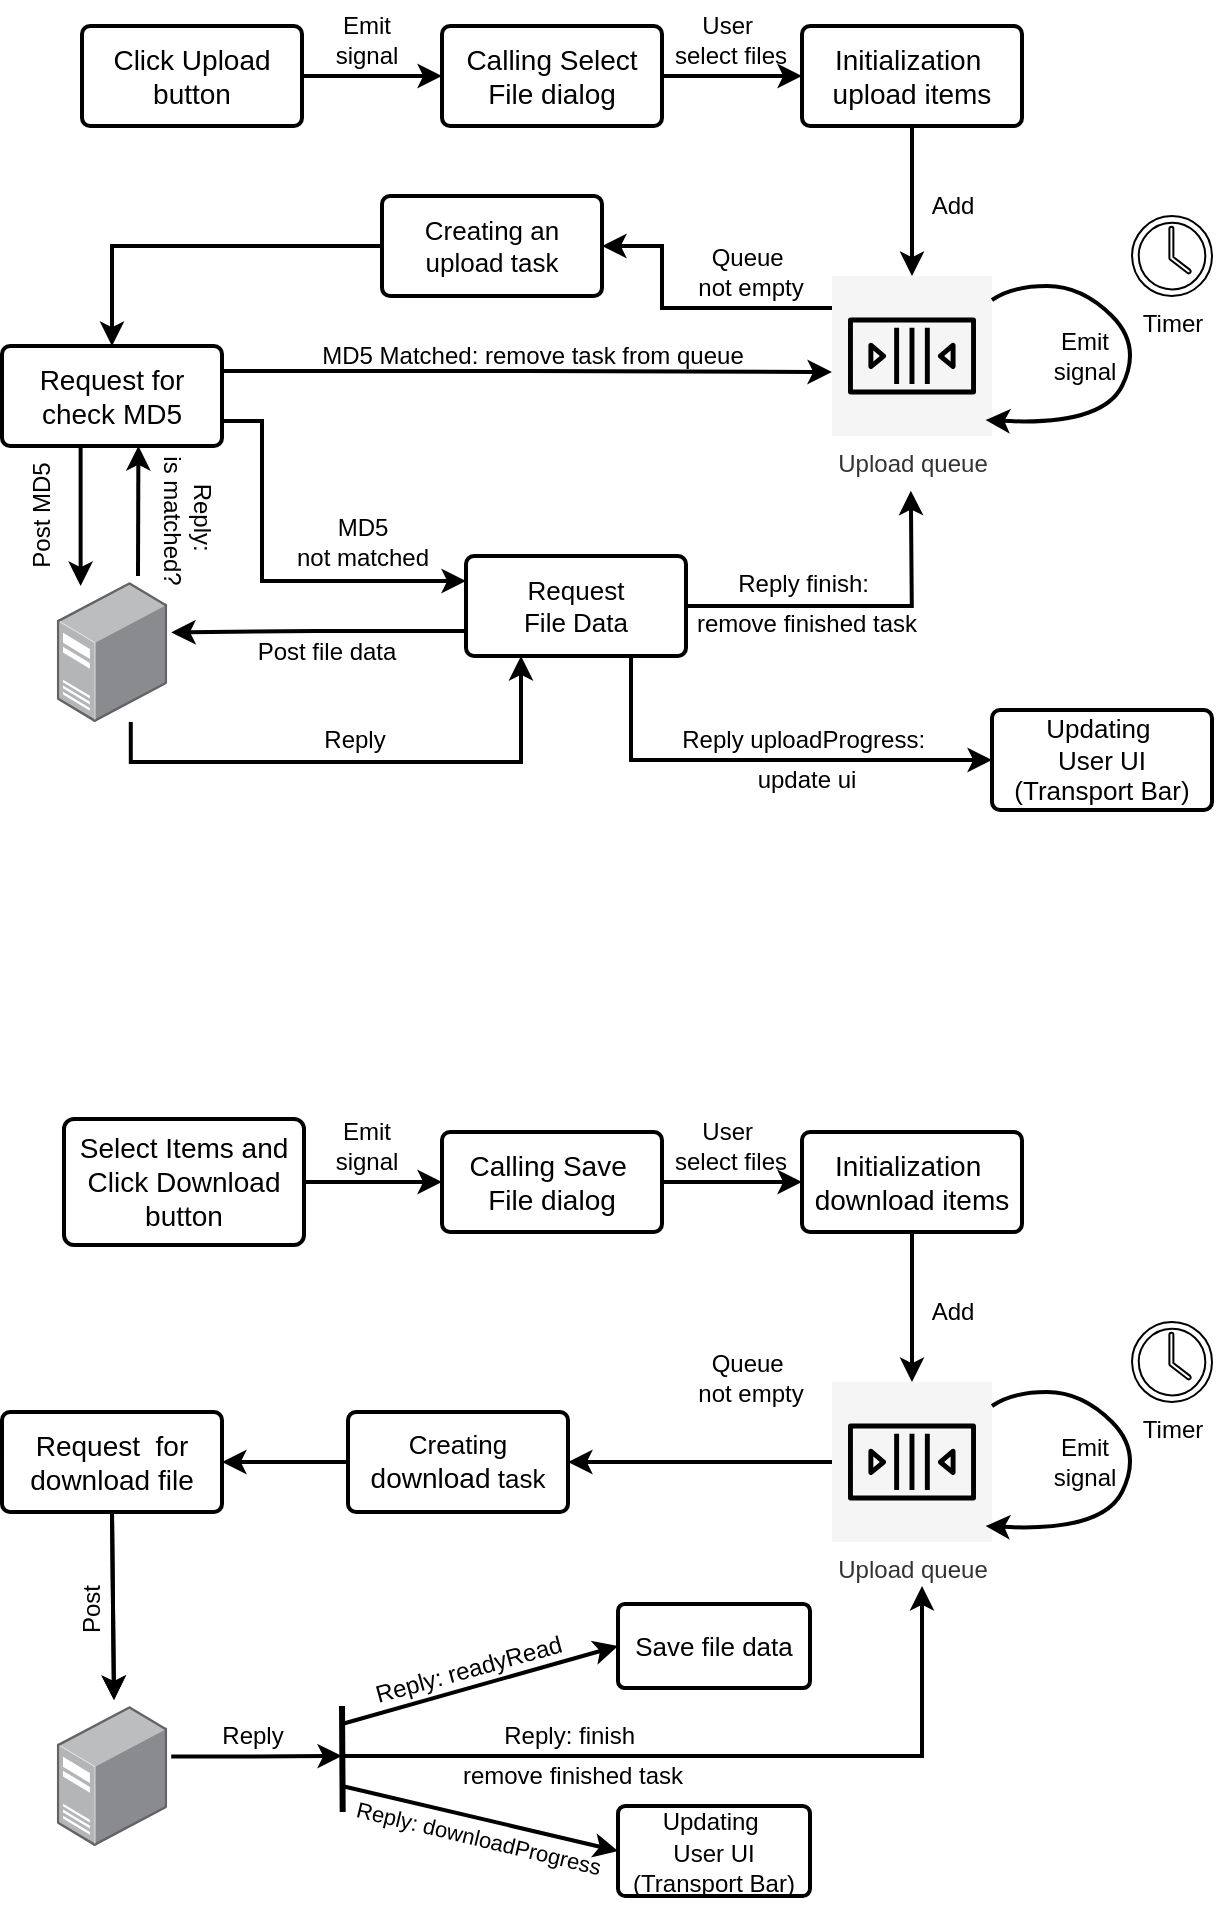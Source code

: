 <mxfile version="25.0.2">
  <diagram name="第 1 页" id="OXgPkk0Q8eWyDVYDTGrJ">
    <mxGraphModel dx="1146" dy="902" grid="1" gridSize="10" guides="1" tooltips="1" connect="1" arrows="1" fold="1" page="1" pageScale="1" pageWidth="1169" pageHeight="827" math="0" shadow="0">
      <root>
        <mxCell id="0" />
        <mxCell id="1" parent="0" />
        <mxCell id="JF9u76Ok7krRID_aZsNp-29" value="" style="edgeStyle=orthogonalEdgeStyle;rounded=0;orthogonalLoop=1;jettySize=auto;html=1;exitX=0;exitY=0.2;exitDx=0;exitDy=0;exitPerimeter=0;strokeWidth=2;" edge="1" parent="1" source="JF9u76Ok7krRID_aZsNp-7" target="JF9u76Ok7krRID_aZsNp-16">
          <mxGeometry relative="1" as="geometry">
            <Array as="points">
              <mxPoint x="480" y="301" />
              <mxPoint x="480" y="270" />
            </Array>
          </mxGeometry>
        </mxCell>
        <mxCell id="JF9u76Ok7krRID_aZsNp-7" value="Upload queue" style="sketch=0;outlineConnect=0;dashed=0;verticalLabelPosition=bottom;verticalAlign=top;align=center;html=1;fontSize=12;fontStyle=0;aspect=fixed;shape=mxgraph.aws4.resourceIcon;resIcon=mxgraph.aws4.queue;points=[[0,0.2,0,0,0],[0,0.4,0,0,0],[0,0.5,0,0,0],[0,0.6,0,0,0],[0,0.8,0,0,0],[0.96,0.9,0,0,0]];fillColor=#f5f5f5;fontColor=#333333;strokeColor=#000000;" vertex="1" parent="1">
          <mxGeometry x="565" y="285" width="80" height="80" as="geometry" />
        </mxCell>
        <mxCell id="JF9u76Ok7krRID_aZsNp-12" value="" style="curved=1;endArrow=classic;html=1;rounded=0;entryX=0.96;entryY=0.9;entryDx=0;entryDy=0;entryPerimeter=0;strokeWidth=2;" edge="1" parent="1" target="JF9u76Ok7krRID_aZsNp-7">
          <mxGeometry width="50" height="50" relative="1" as="geometry">
            <mxPoint x="645" y="297" as="sourcePoint" />
            <mxPoint x="670" y="380" as="targetPoint" />
            <Array as="points">
              <mxPoint x="655" y="290" />
              <mxPoint x="690" y="290" />
              <mxPoint x="720" y="320" />
              <mxPoint x="700" y="360" />
            </Array>
          </mxGeometry>
        </mxCell>
        <mxCell id="JF9u76Ok7krRID_aZsNp-10" value="Timer" style="sketch=0;pointerEvents=1;shadow=0;dashed=0;html=1;labelPosition=center;verticalLabelPosition=bottom;verticalAlign=top;outlineConnect=0;align=center;shape=mxgraph.office.concepts.clock;" vertex="1" parent="1">
          <mxGeometry x="715" y="255" width="40" height="40" as="geometry" />
        </mxCell>
        <mxCell id="JF9u76Ok7krRID_aZsNp-26" value="" style="edgeStyle=orthogonalEdgeStyle;rounded=0;orthogonalLoop=1;jettySize=auto;html=1;strokeWidth=2;" edge="1" parent="1" source="JF9u76Ok7krRID_aZsNp-14" target="JF9u76Ok7krRID_aZsNp-15">
          <mxGeometry relative="1" as="geometry" />
        </mxCell>
        <mxCell id="JF9u76Ok7krRID_aZsNp-14" value="&lt;span style=&quot;font-size: 14px;&quot;&gt;Click Upload button&lt;/span&gt;" style="rounded=1;whiteSpace=wrap;html=1;arcSize=8;strokeWidth=2;" vertex="1" parent="1">
          <mxGeometry x="190" y="160" width="110" height="50" as="geometry" />
        </mxCell>
        <mxCell id="JF9u76Ok7krRID_aZsNp-27" value="" style="edgeStyle=orthogonalEdgeStyle;rounded=0;orthogonalLoop=1;jettySize=auto;html=1;strokeWidth=2;" edge="1" parent="1" source="JF9u76Ok7krRID_aZsNp-15" target="JF9u76Ok7krRID_aZsNp-17">
          <mxGeometry relative="1" as="geometry" />
        </mxCell>
        <mxCell id="JF9u76Ok7krRID_aZsNp-15" value="&lt;span style=&quot;font-size: 14px;&quot;&gt;Calling Select File dialog&lt;/span&gt;" style="rounded=1;whiteSpace=wrap;html=1;arcSize=8;strokeWidth=2;" vertex="1" parent="1">
          <mxGeometry x="370" y="160" width="110" height="50" as="geometry" />
        </mxCell>
        <mxCell id="JF9u76Ok7krRID_aZsNp-16" value="Creating an upload task" style="rounded=1;whiteSpace=wrap;html=1;arcSize=8;strokeWidth=2;fontSize=13;" vertex="1" parent="1">
          <mxGeometry x="340" y="245" width="110" height="50" as="geometry" />
        </mxCell>
        <mxCell id="JF9u76Ok7krRID_aZsNp-28" value="" style="edgeStyle=orthogonalEdgeStyle;rounded=0;orthogonalLoop=1;jettySize=auto;html=1;strokeWidth=2;" edge="1" parent="1" source="JF9u76Ok7krRID_aZsNp-17" target="JF9u76Ok7krRID_aZsNp-7">
          <mxGeometry relative="1" as="geometry" />
        </mxCell>
        <mxCell id="JF9u76Ok7krRID_aZsNp-17" value="&lt;span style=&quot;font-size: 14px;&quot;&gt;Initialization&amp;nbsp;&lt;/span&gt;&lt;div&gt;&lt;span style=&quot;font-size: 14px;&quot;&gt;upload items&lt;/span&gt;&lt;/div&gt;" style="rounded=1;whiteSpace=wrap;html=1;arcSize=8;strokeWidth=2;" vertex="1" parent="1">
          <mxGeometry x="550" y="160" width="110" height="50" as="geometry" />
        </mxCell>
        <mxCell id="JF9u76Ok7krRID_aZsNp-48" style="edgeStyle=orthogonalEdgeStyle;rounded=0;orthogonalLoop=1;jettySize=auto;html=1;exitX=1;exitY=0.75;exitDx=0;exitDy=0;exitPerimeter=0;entryX=0;entryY=0.25;entryDx=0;entryDy=0;strokeWidth=2;" edge="1" parent="1" source="JF9u76Ok7krRID_aZsNp-18" target="JF9u76Ok7krRID_aZsNp-39">
          <mxGeometry relative="1" as="geometry">
            <Array as="points">
              <mxPoint x="280" y="358" />
              <mxPoint x="280" y="438" />
            </Array>
          </mxGeometry>
        </mxCell>
        <mxCell id="JF9u76Ok7krRID_aZsNp-18" value="Request for check&amp;nbsp;&lt;span style=&quot;background-color: initial;&quot;&gt;MD5&lt;/span&gt;" style="rounded=1;whiteSpace=wrap;html=1;arcSize=8;strokeWidth=2;fontSize=14;points=[[0,0,0,0,0],[0,0.25,0,0,0],[0,0.5,0,0,0],[0,0.75,0,0,0],[0,1,0,0,0],[0.25,0,0,0,0],[0.25,1,0,0,0],[0.33,0,0,0,0],[0.38,1,0,0,0],[0.5,0,0,0,0],[0.5,1,0,0,0],[0.62,1,0,0,0],[0.67,0,0,0,0],[0.75,0,0,0,0],[0.75,1,0,0,0],[1,0,0,0,0],[1,0.25,0,0,0],[1,0.5,0,0,0],[1,0.75,0,0,0],[1,1,0,0,0]];" vertex="1" parent="1">
          <mxGeometry x="150" y="320" width="110" height="50" as="geometry" />
        </mxCell>
        <mxCell id="JF9u76Ok7krRID_aZsNp-47" style="edgeStyle=orthogonalEdgeStyle;rounded=0;orthogonalLoop=1;jettySize=auto;html=1;exitX=0.67;exitY=1;exitDx=0;exitDy=0;exitPerimeter=0;entryX=0.25;entryY=1;entryDx=0;entryDy=0;strokeWidth=2;" edge="1" parent="1" source="JF9u76Ok7krRID_aZsNp-19" target="JF9u76Ok7krRID_aZsNp-39">
          <mxGeometry relative="1" as="geometry" />
        </mxCell>
        <mxCell id="JF9u76Ok7krRID_aZsNp-19" value="" style="image;points=[[0,0.33,0,0,0],[0,0.67,0,0,0],[0.33,0,0,0,0],[0.33,1,0,0,0],[0.67,0,0,0,0],[0.67,1,0,0,0],[1,0.36,0,2,0],[1,0.61,0,2,0]];aspect=fixed;html=1;align=center;shadow=0;dashed=0;image=img/lib/allied_telesis/computer_and_terminals/Server_Desktop.svg;" vertex="1" parent="1">
          <mxGeometry x="177.39" y="438" width="55.22" height="70" as="geometry" />
        </mxCell>
        <mxCell id="JF9u76Ok7krRID_aZsNp-23" value="Post MD5" style="text;html=1;align=center;verticalAlign=middle;resizable=0;points=[];autosize=1;strokeColor=none;fillColor=none;rotation=-90;" vertex="1" parent="1">
          <mxGeometry x="130" y="390" width="80" height="30" as="geometry" />
        </mxCell>
        <mxCell id="JF9u76Ok7krRID_aZsNp-49" style="edgeStyle=orthogonalEdgeStyle;rounded=0;orthogonalLoop=1;jettySize=auto;html=1;exitX=1;exitY=0.5;exitDx=0;exitDy=0;strokeWidth=2;" edge="1" parent="1" source="JF9u76Ok7krRID_aZsNp-39">
          <mxGeometry relative="1" as="geometry">
            <mxPoint x="604.414" y="392.345" as="targetPoint" />
          </mxGeometry>
        </mxCell>
        <mxCell id="JF9u76Ok7krRID_aZsNp-68" style="edgeStyle=orthogonalEdgeStyle;rounded=0;orthogonalLoop=1;jettySize=auto;html=1;exitX=0.75;exitY=1;exitDx=0;exitDy=0;entryX=0;entryY=0.5;entryDx=0;entryDy=0;strokeWidth=2;" edge="1" parent="1" source="JF9u76Ok7krRID_aZsNp-39" target="JF9u76Ok7krRID_aZsNp-64">
          <mxGeometry relative="1" as="geometry" />
        </mxCell>
        <mxCell id="JF9u76Ok7krRID_aZsNp-39" value="Request&lt;div&gt;File Data&lt;/div&gt;" style="rounded=1;whiteSpace=wrap;html=1;arcSize=8;strokeWidth=2;fontSize=13;" vertex="1" parent="1">
          <mxGeometry x="382" y="425" width="110" height="50" as="geometry" />
        </mxCell>
        <mxCell id="JF9u76Ok7krRID_aZsNp-43" style="edgeStyle=orthogonalEdgeStyle;rounded=0;orthogonalLoop=1;jettySize=auto;html=1;exitX=0;exitY=0.5;exitDx=0;exitDy=0;entryX=0.5;entryY=0;entryDx=0;entryDy=0;entryPerimeter=0;strokeWidth=2;" edge="1" parent="1" source="JF9u76Ok7krRID_aZsNp-16" target="JF9u76Ok7krRID_aZsNp-18">
          <mxGeometry relative="1" as="geometry" />
        </mxCell>
        <mxCell id="JF9u76Ok7krRID_aZsNp-45" style="edgeStyle=orthogonalEdgeStyle;rounded=0;orthogonalLoop=1;jettySize=auto;html=1;exitX=1;exitY=0.25;exitDx=0;exitDy=0;exitPerimeter=0;entryX=0;entryY=0.6;entryDx=0;entryDy=0;entryPerimeter=0;strokeWidth=2;" edge="1" parent="1" source="JF9u76Ok7krRID_aZsNp-18" target="JF9u76Ok7krRID_aZsNp-7">
          <mxGeometry relative="1" as="geometry">
            <Array as="points">
              <mxPoint x="412" y="332" />
            </Array>
          </mxGeometry>
        </mxCell>
        <mxCell id="JF9u76Ok7krRID_aZsNp-46" style="edgeStyle=orthogonalEdgeStyle;rounded=0;orthogonalLoop=1;jettySize=auto;html=1;exitX=0;exitY=0.75;exitDx=0;exitDy=0;entryX=1;entryY=0.36;entryDx=2;entryDy=0;entryPerimeter=0;strokeWidth=2;" edge="1" parent="1" source="JF9u76Ok7krRID_aZsNp-39" target="JF9u76Ok7krRID_aZsNp-19">
          <mxGeometry relative="1" as="geometry" />
        </mxCell>
        <mxCell id="JF9u76Ok7krRID_aZsNp-50" value="" style="endArrow=classic;html=1;rounded=0;strokeWidth=2;" edge="1" parent="1">
          <mxGeometry width="50" height="50" relative="1" as="geometry">
            <mxPoint x="189.31" y="370" as="sourcePoint" />
            <mxPoint x="189.31" y="440" as="targetPoint" />
          </mxGeometry>
        </mxCell>
        <mxCell id="JF9u76Ok7krRID_aZsNp-51" value="" style="endArrow=classic;html=1;rounded=0;entryX=0.62;entryY=1;entryDx=0;entryDy=0;entryPerimeter=0;strokeWidth=2;" edge="1" parent="1" target="JF9u76Ok7krRID_aZsNp-18">
          <mxGeometry width="50" height="50" relative="1" as="geometry">
            <mxPoint x="218" y="435" as="sourcePoint" />
            <mxPoint x="220" y="440" as="targetPoint" />
          </mxGeometry>
        </mxCell>
        <mxCell id="JF9u76Ok7krRID_aZsNp-52" value="Emit&lt;div&gt;signal&lt;/div&gt;" style="text;html=1;align=center;verticalAlign=middle;resizable=0;points=[];autosize=1;strokeColor=none;fillColor=none;" vertex="1" parent="1">
          <mxGeometry x="307" y="147" width="50" height="40" as="geometry" />
        </mxCell>
        <mxCell id="JF9u76Ok7krRID_aZsNp-54" value="User&amp;nbsp;&lt;div&gt;select files&lt;/div&gt;" style="text;html=1;align=center;verticalAlign=middle;resizable=0;points=[];autosize=1;strokeColor=none;fillColor=none;" vertex="1" parent="1">
          <mxGeometry x="474" y="147" width="80" height="40" as="geometry" />
        </mxCell>
        <mxCell id="JF9u76Ok7krRID_aZsNp-55" value="Add" style="text;html=1;align=center;verticalAlign=middle;resizable=0;points=[];autosize=1;strokeColor=none;fillColor=none;" vertex="1" parent="1">
          <mxGeometry x="605" y="235" width="40" height="30" as="geometry" />
        </mxCell>
        <mxCell id="JF9u76Ok7krRID_aZsNp-56" value="Emit&lt;div&gt;signal&lt;/div&gt;" style="text;html=1;align=center;verticalAlign=middle;resizable=0;points=[];autosize=1;strokeColor=none;fillColor=none;" vertex="1" parent="1">
          <mxGeometry x="666" y="305" width="50" height="40" as="geometry" />
        </mxCell>
        <mxCell id="JF9u76Ok7krRID_aZsNp-57" value="Queue&amp;nbsp;&lt;div&gt;not empty&lt;/div&gt;" style="text;html=1;align=center;verticalAlign=middle;resizable=0;points=[];autosize=1;strokeColor=none;fillColor=none;" vertex="1" parent="1">
          <mxGeometry x="484" y="263" width="80" height="40" as="geometry" />
        </mxCell>
        <mxCell id="JF9u76Ok7krRID_aZsNp-58" value="Reply:&amp;nbsp;&lt;div&gt;is matched?&lt;/div&gt;" style="text;html=1;align=center;verticalAlign=middle;resizable=0;points=[];autosize=1;strokeColor=none;fillColor=none;rotation=90;" vertex="1" parent="1">
          <mxGeometry x="198" y="387" width="90" height="40" as="geometry" />
        </mxCell>
        <mxCell id="JF9u76Ok7krRID_aZsNp-59" value="MD5 Matched: remove task from queue" style="text;html=1;align=center;verticalAlign=middle;resizable=0;points=[];autosize=1;strokeColor=none;fillColor=none;" vertex="1" parent="1">
          <mxGeometry x="300" y="310" width="230" height="30" as="geometry" />
        </mxCell>
        <mxCell id="JF9u76Ok7krRID_aZsNp-61" value="MD5&lt;div&gt;not matched&lt;/div&gt;" style="text;html=1;align=center;verticalAlign=middle;resizable=0;points=[];autosize=1;strokeColor=none;fillColor=none;" vertex="1" parent="1">
          <mxGeometry x="285" y="398" width="90" height="40" as="geometry" />
        </mxCell>
        <mxCell id="JF9u76Ok7krRID_aZsNp-62" value="Post file data" style="text;html=1;align=center;verticalAlign=middle;resizable=0;points=[];autosize=1;strokeColor=none;fillColor=none;" vertex="1" parent="1">
          <mxGeometry x="267" y="458" width="90" height="30" as="geometry" />
        </mxCell>
        <mxCell id="JF9u76Ok7krRID_aZsNp-63" value="Reply" style="text;html=1;align=center;verticalAlign=middle;resizable=0;points=[];autosize=1;strokeColor=none;fillColor=none;" vertex="1" parent="1">
          <mxGeometry x="301" y="502" width="50" height="30" as="geometry" />
        </mxCell>
        <mxCell id="JF9u76Ok7krRID_aZsNp-64" value="Updating&amp;nbsp;&lt;div&gt;User UI&lt;/div&gt;&lt;div&gt;(Transport Bar)&lt;/div&gt;" style="rounded=1;whiteSpace=wrap;html=1;arcSize=8;strokeWidth=2;fontSize=13;" vertex="1" parent="1">
          <mxGeometry x="645" y="502" width="110" height="50" as="geometry" />
        </mxCell>
        <mxCell id="JF9u76Ok7krRID_aZsNp-67" value="&lt;div style=&quot;line-height: 160%;&quot;&gt;&lt;span style=&quot;background-color: initial;&quot;&gt;Reply&lt;/span&gt;&amp;nbsp;finish:&amp;nbsp;&lt;div&gt;remove finished task&lt;/div&gt;&lt;/div&gt;" style="text;html=1;align=center;verticalAlign=middle;resizable=0;points=[];autosize=1;strokeColor=none;fillColor=none;" vertex="1" parent="1">
          <mxGeometry x="487" y="424" width="130" height="50" as="geometry" />
        </mxCell>
        <mxCell id="JF9u76Ok7krRID_aZsNp-69" value="&lt;div style=&quot;line-height: 160%;&quot;&gt;Reply uploadProgress:&amp;nbsp;&lt;div&gt;update ui&lt;/div&gt;&lt;/div&gt;" style="text;html=1;align=center;verticalAlign=middle;resizable=0;points=[];autosize=1;strokeColor=none;fillColor=none;" vertex="1" parent="1">
          <mxGeometry x="477" y="502" width="150" height="50" as="geometry" />
        </mxCell>
        <mxCell id="JF9u76Ok7krRID_aZsNp-116" style="edgeStyle=orthogonalEdgeStyle;rounded=0;orthogonalLoop=1;jettySize=auto;html=1;exitX=0;exitY=0.5;exitDx=0;exitDy=0;exitPerimeter=0;strokeWidth=2;" edge="1" parent="1" source="JF9u76Ok7krRID_aZsNp-71" target="JF9u76Ok7krRID_aZsNp-78">
          <mxGeometry relative="1" as="geometry" />
        </mxCell>
        <mxCell id="JF9u76Ok7krRID_aZsNp-71" value="Upload queue" style="sketch=0;outlineConnect=0;dashed=0;verticalLabelPosition=bottom;verticalAlign=top;align=center;html=1;fontSize=12;fontStyle=0;aspect=fixed;shape=mxgraph.aws4.resourceIcon;resIcon=mxgraph.aws4.queue;points=[[0,0.2,0,0,0],[0,0.4,0,0,0],[0,0.5,0,0,0],[0,0.6,0,0,0],[0,0.8,0,0,0],[0.96,0.9,0,0,0]];fillColor=#f5f5f5;fontColor=#333333;strokeColor=#000000;" vertex="1" parent="1">
          <mxGeometry x="565" y="838" width="80" height="80" as="geometry" />
        </mxCell>
        <mxCell id="JF9u76Ok7krRID_aZsNp-72" value="" style="curved=1;endArrow=classic;html=1;rounded=0;entryX=0.96;entryY=0.9;entryDx=0;entryDy=0;entryPerimeter=0;strokeWidth=2;" edge="1" target="JF9u76Ok7krRID_aZsNp-71" parent="1">
          <mxGeometry width="50" height="50" relative="1" as="geometry">
            <mxPoint x="645" y="850" as="sourcePoint" />
            <mxPoint x="670" y="933" as="targetPoint" />
            <Array as="points">
              <mxPoint x="655" y="843" />
              <mxPoint x="690" y="843" />
              <mxPoint x="720" y="873" />
              <mxPoint x="700" y="913" />
            </Array>
          </mxGeometry>
        </mxCell>
        <mxCell id="JF9u76Ok7krRID_aZsNp-73" value="Timer" style="sketch=0;pointerEvents=1;shadow=0;dashed=0;html=1;labelPosition=center;verticalLabelPosition=bottom;verticalAlign=top;outlineConnect=0;align=center;shape=mxgraph.office.concepts.clock;" vertex="1" parent="1">
          <mxGeometry x="715" y="808" width="40" height="40" as="geometry" />
        </mxCell>
        <mxCell id="JF9u76Ok7krRID_aZsNp-74" value="" style="edgeStyle=orthogonalEdgeStyle;rounded=0;orthogonalLoop=1;jettySize=auto;html=1;strokeWidth=2;" edge="1" source="JF9u76Ok7krRID_aZsNp-75" target="JF9u76Ok7krRID_aZsNp-77" parent="1">
          <mxGeometry relative="1" as="geometry" />
        </mxCell>
        <mxCell id="JF9u76Ok7krRID_aZsNp-75" value="&lt;span style=&quot;font-size: 14px;&quot;&gt;Select Items and Click Download button&lt;/span&gt;" style="rounded=1;whiteSpace=wrap;html=1;arcSize=8;strokeWidth=2;" vertex="1" parent="1">
          <mxGeometry x="181" y="706.5" width="120" height="63" as="geometry" />
        </mxCell>
        <mxCell id="JF9u76Ok7krRID_aZsNp-76" value="" style="edgeStyle=orthogonalEdgeStyle;rounded=0;orthogonalLoop=1;jettySize=auto;html=1;strokeWidth=2;" edge="1" source="JF9u76Ok7krRID_aZsNp-77" target="JF9u76Ok7krRID_aZsNp-80" parent="1">
          <mxGeometry relative="1" as="geometry" />
        </mxCell>
        <mxCell id="JF9u76Ok7krRID_aZsNp-77" value="&lt;span style=&quot;font-size: 14px;&quot;&gt;Calling Save&amp;nbsp;&lt;/span&gt;&lt;div&gt;&lt;span style=&quot;font-size: 14px;&quot;&gt;File dialog&lt;/span&gt;&lt;/div&gt;" style="rounded=1;whiteSpace=wrap;html=1;arcSize=8;strokeWidth=2;" vertex="1" parent="1">
          <mxGeometry x="370" y="713" width="110" height="50" as="geometry" />
        </mxCell>
        <mxCell id="JF9u76Ok7krRID_aZsNp-78" value="Creating&lt;div&gt;&lt;span style=&quot;font-size: 14px;&quot;&gt;download&lt;/span&gt;&amp;nbsp;task&lt;/div&gt;" style="rounded=1;whiteSpace=wrap;html=1;arcSize=8;strokeWidth=2;fontSize=13;" vertex="1" parent="1">
          <mxGeometry x="323" y="853" width="110" height="50" as="geometry" />
        </mxCell>
        <mxCell id="JF9u76Ok7krRID_aZsNp-79" value="" style="edgeStyle=orthogonalEdgeStyle;rounded=0;orthogonalLoop=1;jettySize=auto;html=1;strokeWidth=2;" edge="1" source="JF9u76Ok7krRID_aZsNp-80" target="JF9u76Ok7krRID_aZsNp-71" parent="1">
          <mxGeometry relative="1" as="geometry" />
        </mxCell>
        <mxCell id="JF9u76Ok7krRID_aZsNp-80" value="&lt;span style=&quot;font-size: 14px;&quot;&gt;Initialization&amp;nbsp;&lt;/span&gt;&lt;div&gt;&lt;span style=&quot;font-size: 14px;&quot;&gt;download items&lt;/span&gt;&lt;/div&gt;" style="rounded=1;whiteSpace=wrap;html=1;arcSize=8;strokeWidth=2;" vertex="1" parent="1">
          <mxGeometry x="550" y="713" width="110" height="50" as="geometry" />
        </mxCell>
        <mxCell id="JF9u76Ok7krRID_aZsNp-82" value="Request&amp;nbsp; for download file" style="rounded=1;whiteSpace=wrap;html=1;arcSize=8;strokeWidth=2;fontSize=14;points=[[0,0,0,0,0],[0,0.25,0,0,0],[0,0.5,0,0,0],[0,0.75,0,0,0],[0,1,0,0,0],[0.25,0,0,0,0],[0.25,1,0,0,0],[0.33,0,0,0,0],[0.38,1,0,0,0],[0.5,0,0,0,0],[0.5,1,0,0,0],[0.62,1,0,0,0],[0.67,0,0,0,0],[0.75,0,0,0,0],[0.75,1,0,0,0],[1,0,0,0,0],[1,0.25,0,0,0],[1,0.5,0,0,0],[1,0.75,0,0,0],[1,1,0,0,0]];" vertex="1" parent="1">
          <mxGeometry x="150" y="853" width="110" height="50" as="geometry" />
        </mxCell>
        <mxCell id="JF9u76Ok7krRID_aZsNp-107" style="edgeStyle=orthogonalEdgeStyle;rounded=0;orthogonalLoop=1;jettySize=auto;html=1;exitX=1;exitY=0.36;exitDx=2;exitDy=0;exitPerimeter=0;strokeWidth=2;" edge="1" parent="1" source="JF9u76Ok7krRID_aZsNp-84">
          <mxGeometry relative="1" as="geometry">
            <mxPoint x="320" y="1025" as="targetPoint" />
          </mxGeometry>
        </mxCell>
        <mxCell id="JF9u76Ok7krRID_aZsNp-84" value="" style="image;points=[[0,0.33,0,0,0],[0,0.67,0,0,0],[0.33,0,0,0,0],[0.33,1,0,0,0],[0.67,0,0,0,0],[0.67,1,0,0,0],[1,0.36,0,2,0],[1,0.61,0,2,0]];aspect=fixed;html=1;align=center;shadow=0;dashed=0;image=img/lib/allied_telesis/computer_and_terminals/Server_Desktop.svg;" vertex="1" parent="1">
          <mxGeometry x="177.39" y="1000" width="55.22" height="70" as="geometry" />
        </mxCell>
        <mxCell id="JF9u76Ok7krRID_aZsNp-85" value="Post" style="text;html=1;align=center;verticalAlign=middle;resizable=0;points=[];autosize=1;strokeColor=none;fillColor=none;rotation=-90;" vertex="1" parent="1">
          <mxGeometry x="170" y="937" width="50" height="30" as="geometry" />
        </mxCell>
        <mxCell id="JF9u76Ok7krRID_aZsNp-92" value="" style="endArrow=classic;html=1;rounded=0;strokeWidth=2;exitX=0.5;exitY=1;exitDx=0;exitDy=0;exitPerimeter=0;" edge="1" parent="1" source="JF9u76Ok7krRID_aZsNp-82">
          <mxGeometry width="50" height="50" relative="1" as="geometry">
            <mxPoint x="208.31" y="923" as="sourcePoint" />
            <mxPoint x="206" y="997" as="targetPoint" />
          </mxGeometry>
        </mxCell>
        <mxCell id="JF9u76Ok7krRID_aZsNp-94" value="Emit&lt;div&gt;signal&lt;/div&gt;" style="text;html=1;align=center;verticalAlign=middle;resizable=0;points=[];autosize=1;strokeColor=none;fillColor=none;" vertex="1" parent="1">
          <mxGeometry x="307" y="700" width="50" height="40" as="geometry" />
        </mxCell>
        <mxCell id="JF9u76Ok7krRID_aZsNp-95" value="User&amp;nbsp;&lt;div&gt;select files&lt;/div&gt;" style="text;html=1;align=center;verticalAlign=middle;resizable=0;points=[];autosize=1;strokeColor=none;fillColor=none;" vertex="1" parent="1">
          <mxGeometry x="474" y="700" width="80" height="40" as="geometry" />
        </mxCell>
        <mxCell id="JF9u76Ok7krRID_aZsNp-96" value="Add" style="text;html=1;align=center;verticalAlign=middle;resizable=0;points=[];autosize=1;strokeColor=none;fillColor=none;" vertex="1" parent="1">
          <mxGeometry x="605" y="788" width="40" height="30" as="geometry" />
        </mxCell>
        <mxCell id="JF9u76Ok7krRID_aZsNp-97" value="Emit&lt;div&gt;signal&lt;/div&gt;" style="text;html=1;align=center;verticalAlign=middle;resizable=0;points=[];autosize=1;strokeColor=none;fillColor=none;" vertex="1" parent="1">
          <mxGeometry x="666" y="858" width="50" height="40" as="geometry" />
        </mxCell>
        <mxCell id="JF9u76Ok7krRID_aZsNp-98" value="Queue&amp;nbsp;&lt;div&gt;not empty&lt;/div&gt;" style="text;html=1;align=center;verticalAlign=middle;resizable=0;points=[];autosize=1;strokeColor=none;fillColor=none;" vertex="1" parent="1">
          <mxGeometry x="484" y="816" width="80" height="40" as="geometry" />
        </mxCell>
        <mxCell id="JF9u76Ok7krRID_aZsNp-103" value="Reply" style="text;html=1;align=center;verticalAlign=middle;resizable=0;points=[];autosize=1;strokeColor=none;fillColor=none;" vertex="1" parent="1">
          <mxGeometry x="250" y="1000" width="50" height="30" as="geometry" />
        </mxCell>
        <mxCell id="JF9u76Ok7krRID_aZsNp-104" value="&lt;font style=&quot;font-size: 12px;&quot;&gt;Updating&amp;nbsp;&lt;/font&gt;&lt;div&gt;&lt;font style=&quot;font-size: 12px;&quot;&gt;User UI&lt;/font&gt;&lt;/div&gt;&lt;div&gt;&lt;font style=&quot;font-size: 12px;&quot;&gt;(Transport Bar)&lt;/font&gt;&lt;/div&gt;" style="rounded=1;whiteSpace=wrap;html=1;arcSize=8;strokeWidth=2;fontSize=13;" vertex="1" parent="1">
          <mxGeometry x="458" y="1050" width="96" height="45" as="geometry" />
        </mxCell>
        <mxCell id="JF9u76Ok7krRID_aZsNp-105" value="&lt;div style=&quot;line-height: 160%;&quot;&gt;&lt;span style=&quot;background-color: initial;&quot;&gt;Reply:&lt;/span&gt;&amp;nbsp;readyRead&lt;/div&gt;" style="text;html=1;align=center;verticalAlign=middle;resizable=0;points=[];autosize=1;strokeColor=none;fillColor=none;rotation=-15.5;" vertex="1" parent="1">
          <mxGeometry x="323" y="967" width="120" height="30" as="geometry" />
        </mxCell>
        <mxCell id="JF9u76Ok7krRID_aZsNp-109" value="" style="endArrow=none;html=1;rounded=0;strokeWidth=3;" edge="1" parent="1">
          <mxGeometry width="50" height="50" relative="1" as="geometry">
            <mxPoint x="320.34" y="1053" as="sourcePoint" />
            <mxPoint x="320.0" y="1000" as="targetPoint" />
          </mxGeometry>
        </mxCell>
        <mxCell id="JF9u76Ok7krRID_aZsNp-110" value="Save file data" style="rounded=1;whiteSpace=wrap;html=1;arcSize=8;strokeWidth=2;fontSize=13;" vertex="1" parent="1">
          <mxGeometry x="458" y="949" width="96" height="42" as="geometry" />
        </mxCell>
        <mxCell id="JF9u76Ok7krRID_aZsNp-112" value="" style="endArrow=classic;html=1;rounded=0;entryX=0;entryY=0.5;entryDx=0;entryDy=0;strokeWidth=2;" edge="1" parent="1" target="JF9u76Ok7krRID_aZsNp-110">
          <mxGeometry width="50" height="50" relative="1" as="geometry">
            <mxPoint x="320" y="1009" as="sourcePoint" />
            <mxPoint x="370" y="959" as="targetPoint" />
          </mxGeometry>
        </mxCell>
        <mxCell id="JF9u76Ok7krRID_aZsNp-113" value="" style="endArrow=classic;html=1;rounded=0;strokeWidth=2;entryX=0;entryY=0.5;entryDx=0;entryDy=0;" edge="1" parent="1" target="JF9u76Ok7krRID_aZsNp-104">
          <mxGeometry width="50" height="50" relative="1" as="geometry">
            <mxPoint x="320" y="1040" as="sourcePoint" />
            <mxPoint x="405" y="1026" as="targetPoint" />
          </mxGeometry>
        </mxCell>
        <mxCell id="JF9u76Ok7krRID_aZsNp-114" value="" style="endArrow=classic;html=1;rounded=0;strokeWidth=2;" edge="1" parent="1">
          <mxGeometry width="50" height="50" relative="1" as="geometry">
            <mxPoint x="320" y="1025" as="sourcePoint" />
            <mxPoint x="610" y="940" as="targetPoint" />
            <Array as="points">
              <mxPoint x="610" y="1025" />
            </Array>
          </mxGeometry>
        </mxCell>
        <mxCell id="JF9u76Ok7krRID_aZsNp-117" value="&lt;div style=&quot;line-height: 160%;&quot;&gt;&lt;font&gt;&lt;span style=&quot;background-color: initial;&quot;&gt;Reply:&lt;/span&gt;&amp;nbsp;downloadProgress&lt;/font&gt;&lt;/div&gt;" style="text;html=1;align=center;verticalAlign=middle;resizable=0;points=[];autosize=1;strokeColor=none;fillColor=none;rotation=13.5;fontSize=11;" vertex="1" parent="1">
          <mxGeometry x="313" y="1051" width="150" height="30" as="geometry" />
        </mxCell>
        <mxCell id="JF9u76Ok7krRID_aZsNp-118" style="edgeStyle=orthogonalEdgeStyle;rounded=0;orthogonalLoop=1;jettySize=auto;html=1;exitX=0;exitY=0.5;exitDx=0;exitDy=0;entryX=1;entryY=0.5;entryDx=0;entryDy=0;entryPerimeter=0;strokeWidth=2;" edge="1" parent="1" source="JF9u76Ok7krRID_aZsNp-78" target="JF9u76Ok7krRID_aZsNp-82">
          <mxGeometry relative="1" as="geometry" />
        </mxCell>
        <mxCell id="JF9u76Ok7krRID_aZsNp-119" value="" style="endArrow=classic;html=1;rounded=0;strokeWidth=2;exitX=0.5;exitY=1;exitDx=0;exitDy=0;exitPerimeter=0;" edge="1" parent="1" source="JF9u76Ok7krRID_aZsNp-82">
          <mxGeometry width="50" height="50" relative="1" as="geometry">
            <mxPoint x="205" y="903" as="sourcePoint" />
            <mxPoint x="206" y="997" as="targetPoint" />
          </mxGeometry>
        </mxCell>
        <mxCell id="JF9u76Ok7krRID_aZsNp-124" value="&lt;div style=&quot;line-height: 160%;&quot;&gt;&lt;span style=&quot;background-color: initial;&quot;&gt;Reply:&lt;/span&gt;&amp;nbsp;finish&amp;nbsp;&lt;div&gt;remove finished task&lt;/div&gt;&lt;/div&gt;" style="text;html=1;align=center;verticalAlign=middle;resizable=0;points=[];autosize=1;strokeColor=none;fillColor=none;" vertex="1" parent="1">
          <mxGeometry x="370" y="1000" width="130" height="50" as="geometry" />
        </mxCell>
      </root>
    </mxGraphModel>
  </diagram>
</mxfile>
